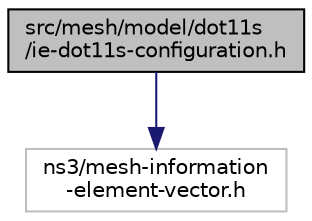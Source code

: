 digraph "src/mesh/model/dot11s/ie-dot11s-configuration.h"
{
 // LATEX_PDF_SIZE
  edge [fontname="Helvetica",fontsize="10",labelfontname="Helvetica",labelfontsize="10"];
  node [fontname="Helvetica",fontsize="10",shape=record];
  Node1 [label="src/mesh/model/dot11s\l/ie-dot11s-configuration.h",height=0.2,width=0.4,color="black", fillcolor="grey75", style="filled", fontcolor="black",tooltip=" "];
  Node1 -> Node2 [color="midnightblue",fontsize="10",style="solid",fontname="Helvetica"];
  Node2 [label="ns3/mesh-information\l-element-vector.h",height=0.2,width=0.4,color="grey75", fillcolor="white", style="filled",tooltip=" "];
}
